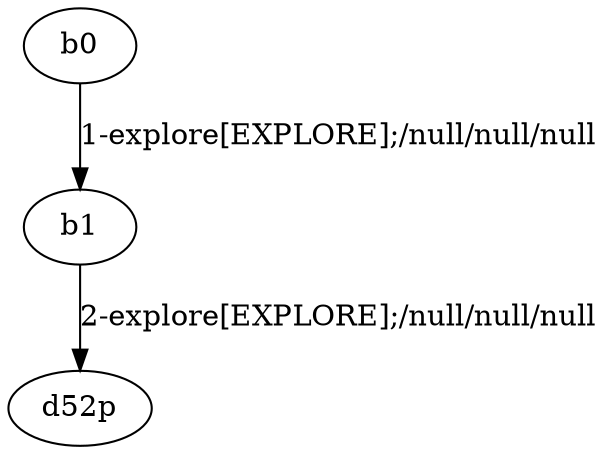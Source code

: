 # Total number of goals covered by this test: 1
# b1 --> d52p

digraph g {
"b0" -> "b1" [label = "1-explore[EXPLORE];/null/null/null"];
"b1" -> "d52p" [label = "2-explore[EXPLORE];/null/null/null"];
}